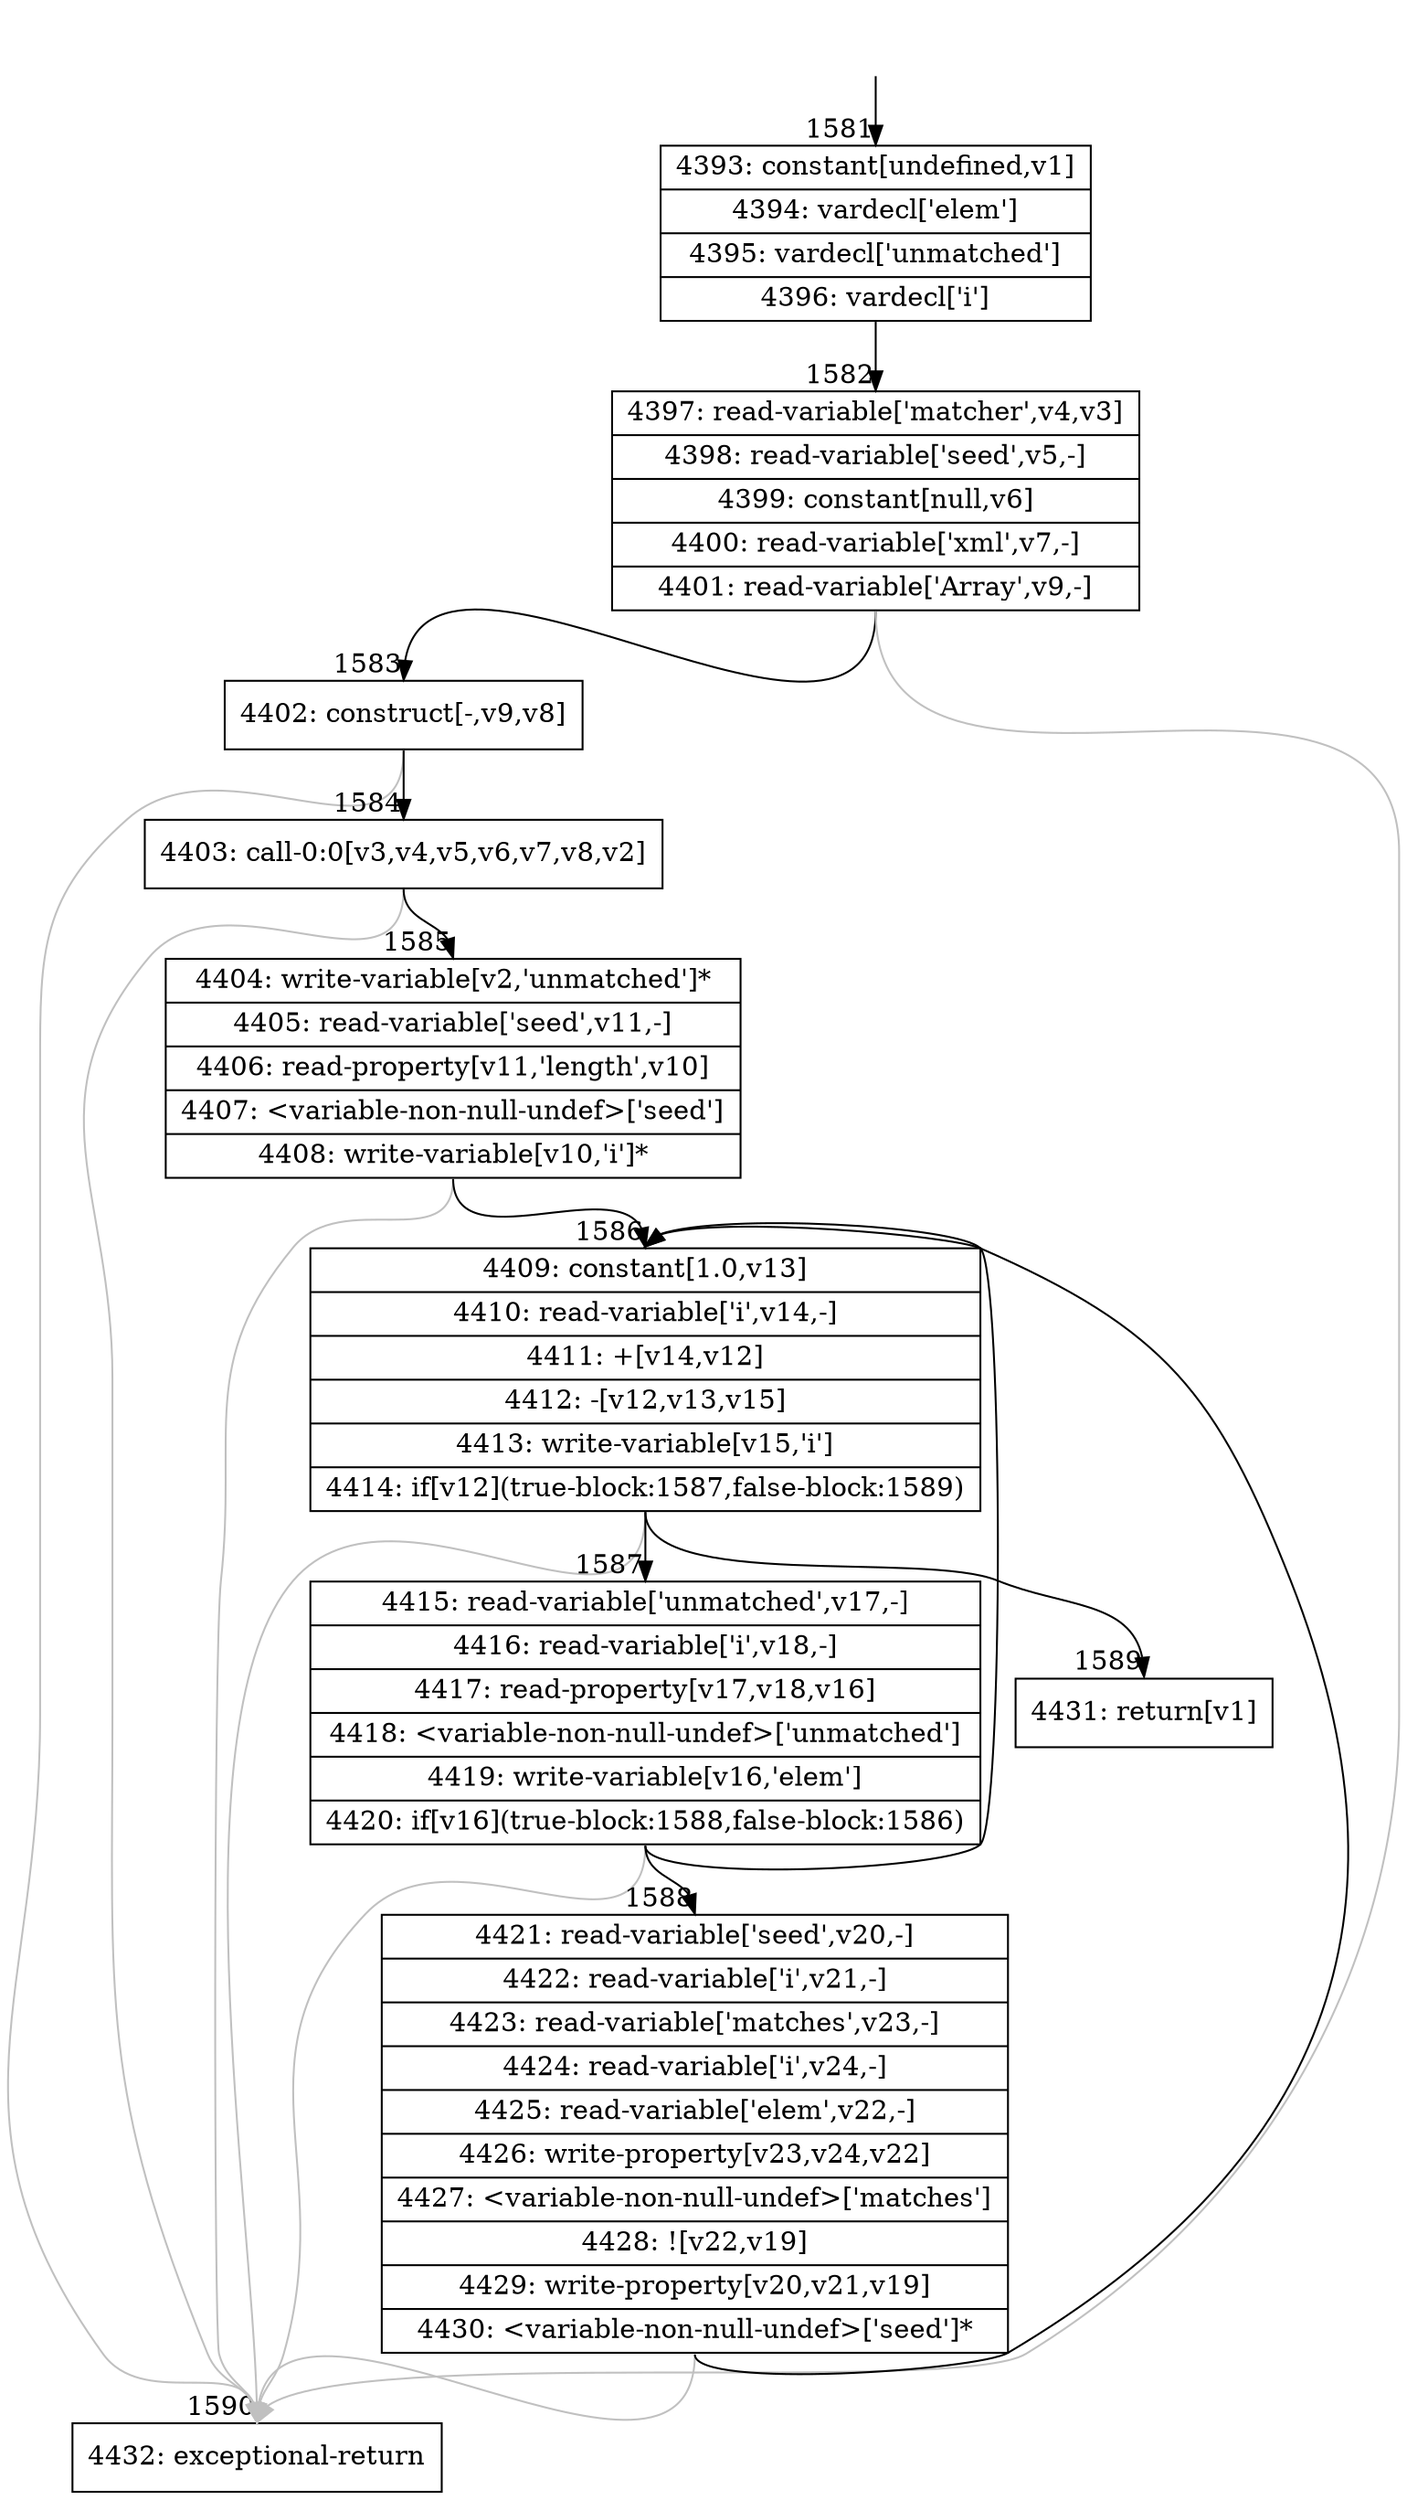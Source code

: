 digraph {
rankdir="TD"
BB_entry109[shape=none,label=""];
BB_entry109 -> BB1581 [tailport=s, headport=n, headlabel="    1581"]
BB1581 [shape=record label="{4393: constant[undefined,v1]|4394: vardecl['elem']|4395: vardecl['unmatched']|4396: vardecl['i']}" ] 
BB1581 -> BB1582 [tailport=s, headport=n, headlabel="      1582"]
BB1582 [shape=record label="{4397: read-variable['matcher',v4,v3]|4398: read-variable['seed',v5,-]|4399: constant[null,v6]|4400: read-variable['xml',v7,-]|4401: read-variable['Array',v9,-]}" ] 
BB1582 -> BB1583 [tailport=s, headport=n, headlabel="      1583"]
BB1582 -> BB1590 [tailport=s, headport=n, color=gray, headlabel="      1590"]
BB1583 [shape=record label="{4402: construct[-,v9,v8]}" ] 
BB1583 -> BB1584 [tailport=s, headport=n, headlabel="      1584"]
BB1583 -> BB1590 [tailport=s, headport=n, color=gray]
BB1584 [shape=record label="{4403: call-0:0[v3,v4,v5,v6,v7,v8,v2]}" ] 
BB1584 -> BB1585 [tailport=s, headport=n, headlabel="      1585"]
BB1584 -> BB1590 [tailport=s, headport=n, color=gray]
BB1585 [shape=record label="{4404: write-variable[v2,'unmatched']*|4405: read-variable['seed',v11,-]|4406: read-property[v11,'length',v10]|4407: \<variable-non-null-undef\>['seed']|4408: write-variable[v10,'i']*}" ] 
BB1585 -> BB1586 [tailport=s, headport=n, headlabel="      1586"]
BB1585 -> BB1590 [tailport=s, headport=n, color=gray]
BB1586 [shape=record label="{4409: constant[1.0,v13]|4410: read-variable['i',v14,-]|4411: +[v14,v12]|4412: -[v12,v13,v15]|4413: write-variable[v15,'i']|4414: if[v12](true-block:1587,false-block:1589)}" ] 
BB1586 -> BB1587 [tailport=s, headport=n, headlabel="      1587"]
BB1586 -> BB1589 [tailport=s, headport=n, headlabel="      1589"]
BB1586 -> BB1590 [tailport=s, headport=n, color=gray]
BB1587 [shape=record label="{4415: read-variable['unmatched',v17,-]|4416: read-variable['i',v18,-]|4417: read-property[v17,v18,v16]|4418: \<variable-non-null-undef\>['unmatched']|4419: write-variable[v16,'elem']|4420: if[v16](true-block:1588,false-block:1586)}" ] 
BB1587 -> BB1588 [tailport=s, headport=n, headlabel="      1588"]
BB1587 -> BB1586 [tailport=s, headport=n]
BB1587 -> BB1590 [tailport=s, headport=n, color=gray]
BB1588 [shape=record label="{4421: read-variable['seed',v20,-]|4422: read-variable['i',v21,-]|4423: read-variable['matches',v23,-]|4424: read-variable['i',v24,-]|4425: read-variable['elem',v22,-]|4426: write-property[v23,v24,v22]|4427: \<variable-non-null-undef\>['matches']|4428: ![v22,v19]|4429: write-property[v20,v21,v19]|4430: \<variable-non-null-undef\>['seed']*}" ] 
BB1588 -> BB1586 [tailport=s, headport=n]
BB1588 -> BB1590 [tailport=s, headport=n, color=gray]
BB1589 [shape=record label="{4431: return[v1]}" ] 
BB1590 [shape=record label="{4432: exceptional-return}" ] 
}

